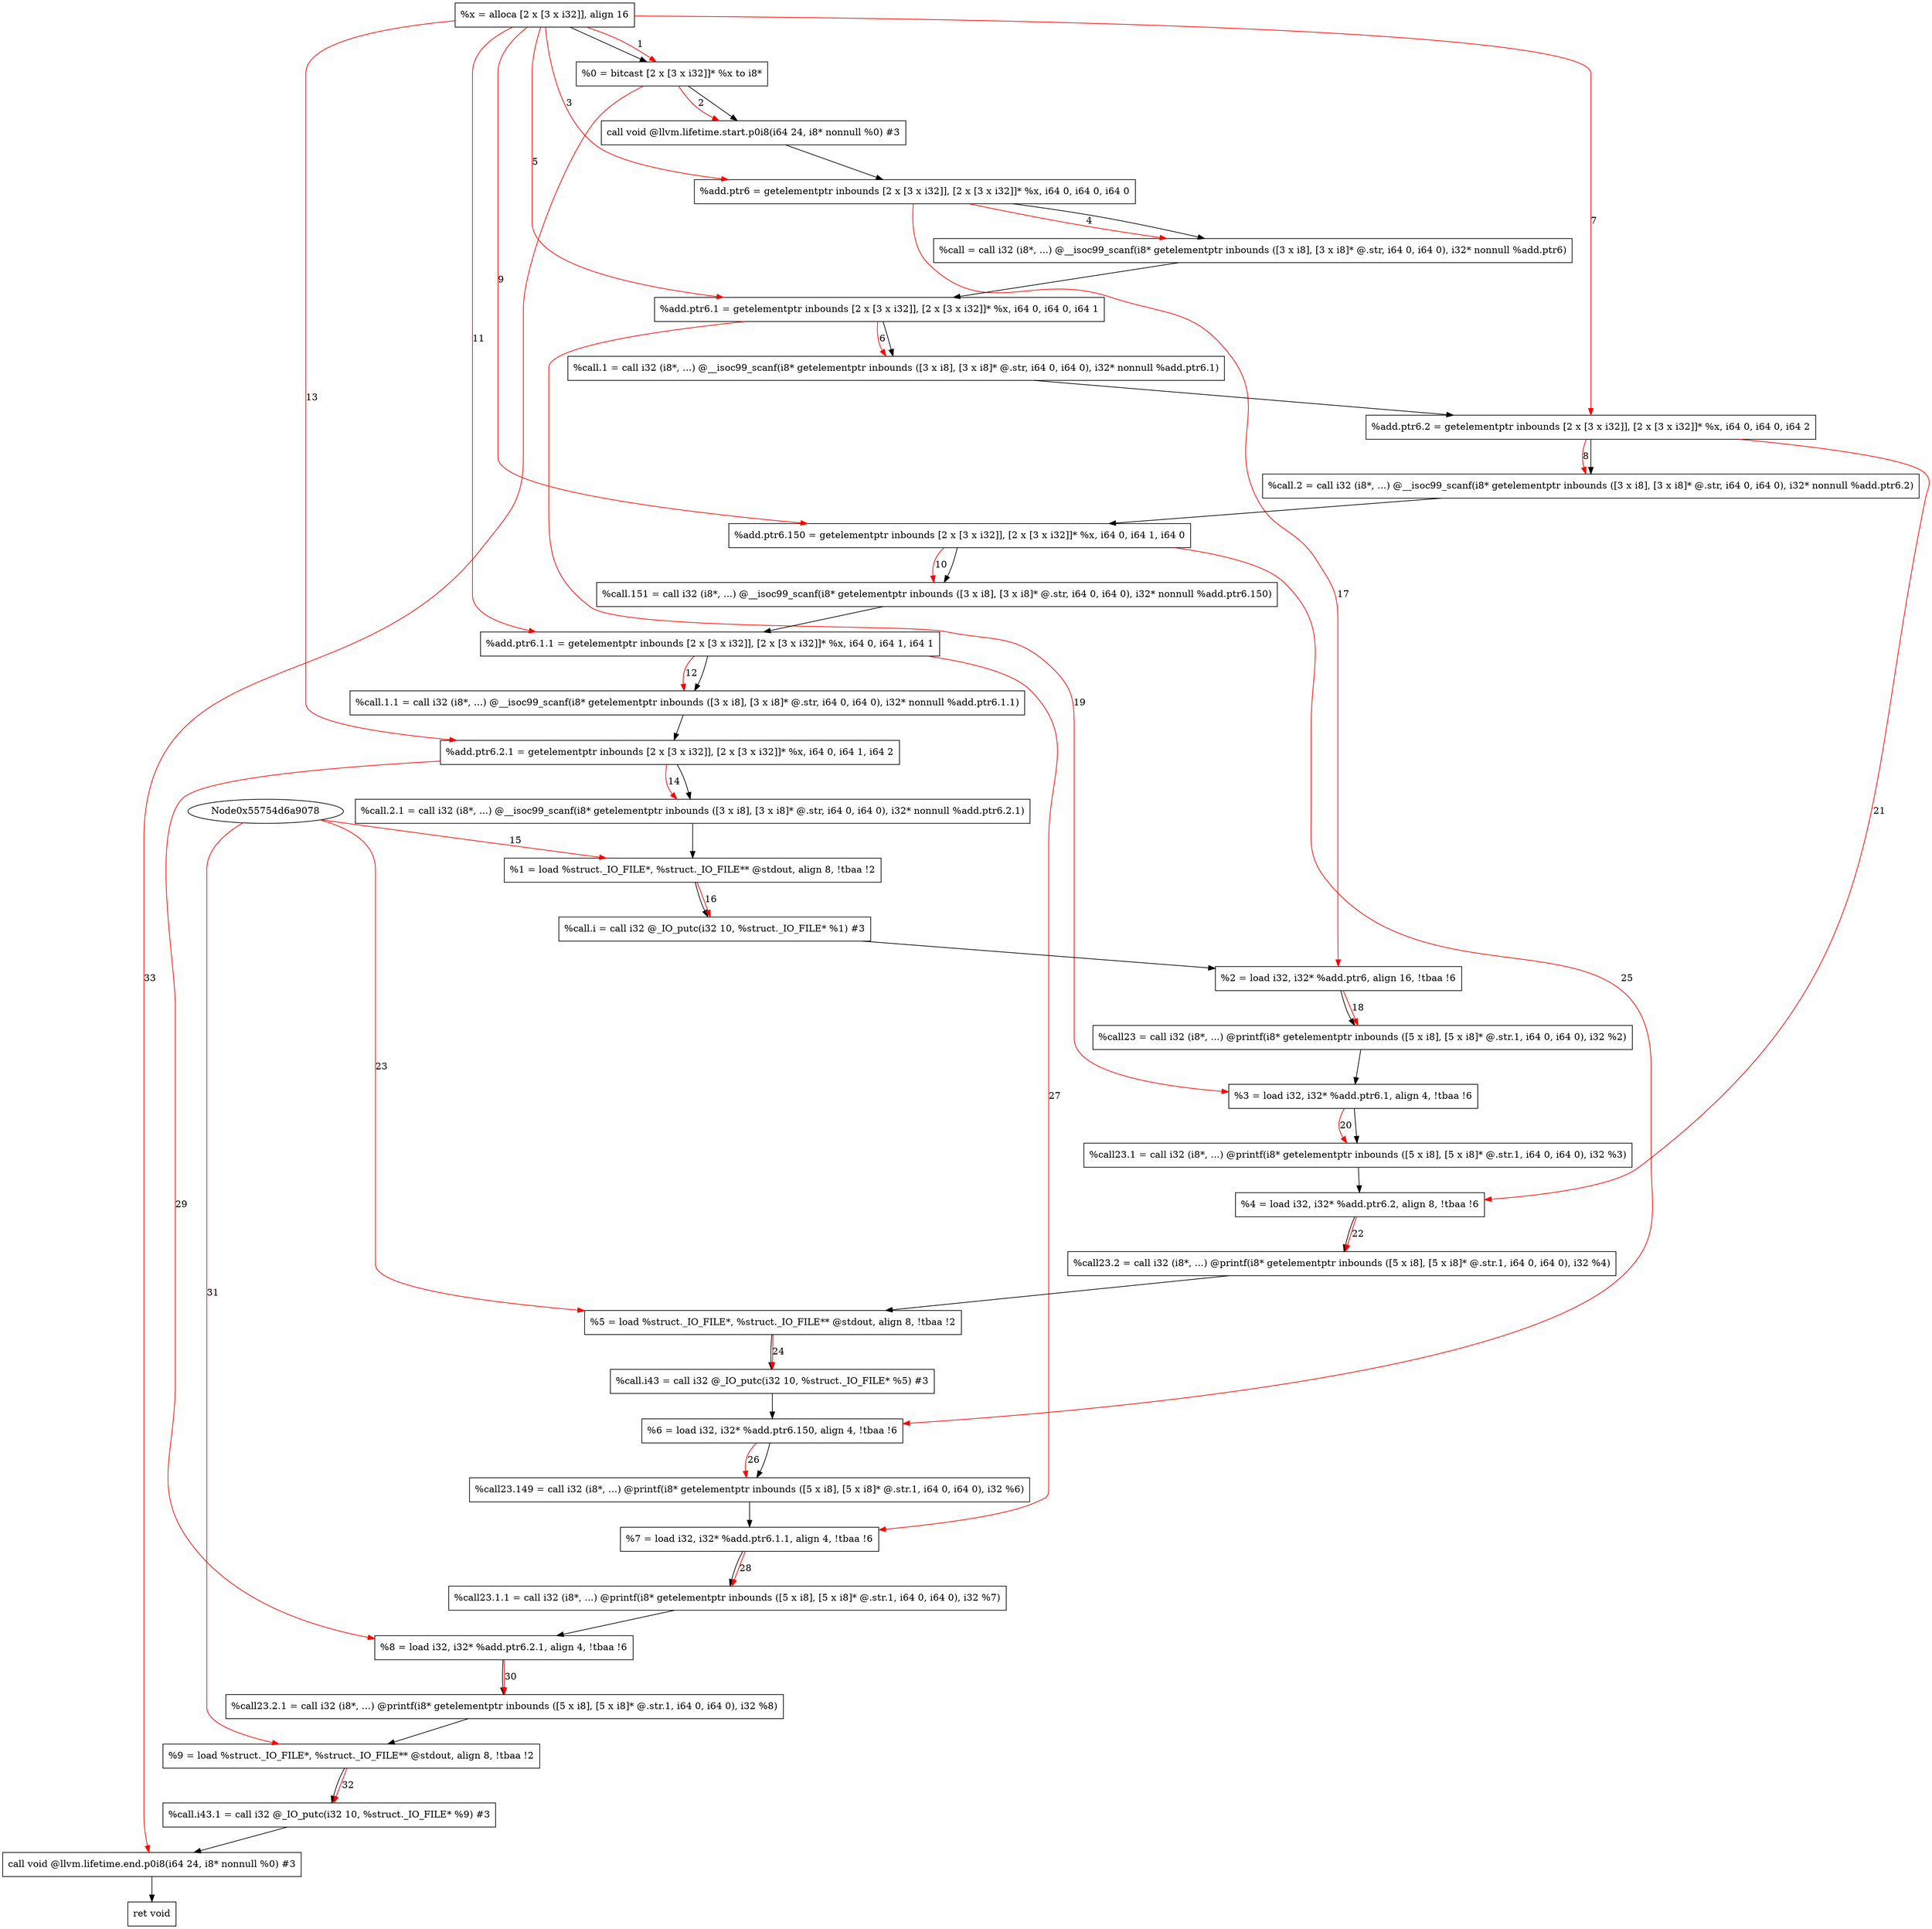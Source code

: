 digraph "CDFG for'func' function" {
	Node0x55754d6a9328[shape=record, label="  %x = alloca [2 x [3 x i32]], align 16"]
	Node0x55754d6a99e8[shape=record, label="  %0 = bitcast [2 x [3 x i32]]* %x to i8*"]
	Node0x55754d6a9e48[shape=record, label="  call void @llvm.lifetime.start.p0i8(i64 24, i8* nonnull %0) #3"]
	Node0x55754d6a9f70[shape=record, label="  %add.ptr6 = getelementptr inbounds [2 x [3 x i32]], [2 x [3 x i32]]* %x, i64 0, i64 0, i64 0"]
	Node0x55754d6aa388[shape=record, label="  %call = call i32 (i8*, ...) @__isoc99_scanf(i8* getelementptr inbounds ([3 x i8], [3 x i8]* @.str, i64 0, i64 0), i32* nonnull %add.ptr6)"]
	Node0x55754d6aa4c0[shape=record, label="  %add.ptr6.1 = getelementptr inbounds [2 x [3 x i32]], [2 x [3 x i32]]* %x, i64 0, i64 0, i64 1"]
	Node0x55754d6aa5a8[shape=record, label="  %call.1 = call i32 (i8*, ...) @__isoc99_scanf(i8* getelementptr inbounds ([3 x i8], [3 x i8]* @.str, i64 0, i64 0), i32* nonnull %add.ptr6.1)"]
	Node0x55754d6aa6e0[shape=record, label="  %add.ptr6.2 = getelementptr inbounds [2 x [3 x i32]], [2 x [3 x i32]]* %x, i64 0, i64 0, i64 2"]
	Node0x55754d6aa7c8[shape=record, label="  %call.2 = call i32 (i8*, ...) @__isoc99_scanf(i8* getelementptr inbounds ([3 x i8], [3 x i8]* @.str, i64 0, i64 0), i32* nonnull %add.ptr6.2)"]
	Node0x55754d6aa8d0[shape=record, label="  %add.ptr6.150 = getelementptr inbounds [2 x [3 x i32]], [2 x [3 x i32]]* %x, i64 0, i64 1, i64 0"]
	Node0x55754d6aa9b8[shape=record, label="  %call.151 = call i32 (i8*, ...) @__isoc99_scanf(i8* getelementptr inbounds ([3 x i8], [3 x i8]* @.str, i64 0, i64 0), i32* nonnull %add.ptr6.150)"]
	Node0x55754d6aaaf0[shape=record, label="  %add.ptr6.1.1 = getelementptr inbounds [2 x [3 x i32]], [2 x [3 x i32]]* %x, i64 0, i64 1, i64 1"]
	Node0x55754d6aabb8[shape=record, label="  %call.1.1 = call i32 (i8*, ...) @__isoc99_scanf(i8* getelementptr inbounds ([3 x i8], [3 x i8]* @.str, i64 0, i64 0), i32* nonnull %add.ptr6.1.1)"]
	Node0x55754d6aacf0[shape=record, label="  %add.ptr6.2.1 = getelementptr inbounds [2 x [3 x i32]], [2 x [3 x i32]]* %x, i64 0, i64 1, i64 2"]
	Node0x55754d6aaf58[shape=record, label="  %call.2.1 = call i32 (i8*, ...) @__isoc99_scanf(i8* getelementptr inbounds ([3 x i8], [3 x i8]* @.str, i64 0, i64 0), i32* nonnull %add.ptr6.2.1)"]
	Node0x55754d6ab048[shape=record, label="  %1 = load %struct._IO_FILE*, %struct._IO_FILE** @stdout, align 8, !tbaa !2"]
	Node0x55754d6ac0b8[shape=record, label="  %call.i = call i32 @_IO_putc(i32 10, %struct._IO_FILE* %1) #3"]
	Node0x55754d6ac178[shape=record, label="  %2 = load i32, i32* %add.ptr6, align 16, !tbaa !6"]
	Node0x55754d6ac3c8[shape=record, label="  %call23 = call i32 (i8*, ...) @printf(i8* getelementptr inbounds ([5 x i8], [5 x i8]* @.str.1, i64 0, i64 0), i32 %2)"]
	Node0x55754d6ac4a8[shape=record, label="  %3 = load i32, i32* %add.ptr6.1, align 4, !tbaa !6"]
	Node0x55754d6acb68[shape=record, label="  %call23.1 = call i32 (i8*, ...) @printf(i8* getelementptr inbounds ([5 x i8], [5 x i8]* @.str.1, i64 0, i64 0), i32 %3)"]
	Node0x55754d6acc58[shape=record, label="  %4 = load i32, i32* %add.ptr6.2, align 8, !tbaa !6"]
	Node0x55754d6acd38[shape=record, label="  %call23.2 = call i32 (i8*, ...) @printf(i8* getelementptr inbounds ([5 x i8], [5 x i8]* @.str.1, i64 0, i64 0), i32 %4)"]
	Node0x55754d6acdf8[shape=record, label="  %5 = load %struct._IO_FILE*, %struct._IO_FILE** @stdout, align 8, !tbaa !2"]
	Node0x55754d6ad4d8[shape=record, label="  %call.i43 = call i32 @_IO_putc(i32 10, %struct._IO_FILE* %5) #3"]
	Node0x55754d6ad5c8[shape=record, label="  %6 = load i32, i32* %add.ptr6.150, align 4, !tbaa !6"]
	Node0x55754d6ad658[shape=record, label="  %call23.149 = call i32 (i8*, ...) @printf(i8* getelementptr inbounds ([5 x i8], [5 x i8]* @.str.1, i64 0, i64 0), i32 %6)"]
	Node0x55754d6ad748[shape=record, label="  %7 = load i32, i32* %add.ptr6.1.1, align 4, !tbaa !6"]
	Node0x55754d6ad7d8[shape=record, label="  %call23.1.1 = call i32 (i8*, ...) @printf(i8* getelementptr inbounds ([5 x i8], [5 x i8]* @.str.1, i64 0, i64 0), i32 %7)"]
	Node0x55754d6ad8c8[shape=record, label="  %8 = load i32, i32* %add.ptr6.2.1, align 4, !tbaa !6"]
	Node0x55754d6ad9e8[shape=record, label="  %call23.2.1 = call i32 (i8*, ...) @printf(i8* getelementptr inbounds ([5 x i8], [5 x i8]* @.str.1, i64 0, i64 0), i32 %8)"]
	Node0x55754d6ada88[shape=record, label="  %9 = load %struct._IO_FILE*, %struct._IO_FILE** @stdout, align 8, !tbaa !2"]
	Node0x55754d6adb38[shape=record, label="  %call.i43.1 = call i32 @_IO_putc(i32 10, %struct._IO_FILE* %9) #3"]
	Node0x55754d6addf8[shape=record, label="  call void @llvm.lifetime.end.p0i8(i64 24, i8* nonnull %0) #3"]
	Node0x55754d6adea0[shape=record, label="  ret void"]
	Node0x55754d6a9328 -> Node0x55754d6a99e8
	Node0x55754d6a99e8 -> Node0x55754d6a9e48
	Node0x55754d6a9e48 -> Node0x55754d6a9f70
	Node0x55754d6a9f70 -> Node0x55754d6aa388
	Node0x55754d6aa388 -> Node0x55754d6aa4c0
	Node0x55754d6aa4c0 -> Node0x55754d6aa5a8
	Node0x55754d6aa5a8 -> Node0x55754d6aa6e0
	Node0x55754d6aa6e0 -> Node0x55754d6aa7c8
	Node0x55754d6aa7c8 -> Node0x55754d6aa8d0
	Node0x55754d6aa8d0 -> Node0x55754d6aa9b8
	Node0x55754d6aa9b8 -> Node0x55754d6aaaf0
	Node0x55754d6aaaf0 -> Node0x55754d6aabb8
	Node0x55754d6aabb8 -> Node0x55754d6aacf0
	Node0x55754d6aacf0 -> Node0x55754d6aaf58
	Node0x55754d6aaf58 -> Node0x55754d6ab048
	Node0x55754d6ab048 -> Node0x55754d6ac0b8
	Node0x55754d6ac0b8 -> Node0x55754d6ac178
	Node0x55754d6ac178 -> Node0x55754d6ac3c8
	Node0x55754d6ac3c8 -> Node0x55754d6ac4a8
	Node0x55754d6ac4a8 -> Node0x55754d6acb68
	Node0x55754d6acb68 -> Node0x55754d6acc58
	Node0x55754d6acc58 -> Node0x55754d6acd38
	Node0x55754d6acd38 -> Node0x55754d6acdf8
	Node0x55754d6acdf8 -> Node0x55754d6ad4d8
	Node0x55754d6ad4d8 -> Node0x55754d6ad5c8
	Node0x55754d6ad5c8 -> Node0x55754d6ad658
	Node0x55754d6ad658 -> Node0x55754d6ad748
	Node0x55754d6ad748 -> Node0x55754d6ad7d8
	Node0x55754d6ad7d8 -> Node0x55754d6ad8c8
	Node0x55754d6ad8c8 -> Node0x55754d6ad9e8
	Node0x55754d6ad9e8 -> Node0x55754d6ada88
	Node0x55754d6ada88 -> Node0x55754d6adb38
	Node0x55754d6adb38 -> Node0x55754d6addf8
	Node0x55754d6addf8 -> Node0x55754d6adea0
edge [color=red]
	Node0x55754d6a9328 -> Node0x55754d6a99e8[label="1"]
	Node0x55754d6a99e8 -> Node0x55754d6a9e48[label="2"]
	Node0x55754d6a9328 -> Node0x55754d6a9f70[label="3"]
	Node0x55754d6a9f70 -> Node0x55754d6aa388[label="4"]
	Node0x55754d6a9328 -> Node0x55754d6aa4c0[label="5"]
	Node0x55754d6aa4c0 -> Node0x55754d6aa5a8[label="6"]
	Node0x55754d6a9328 -> Node0x55754d6aa6e0[label="7"]
	Node0x55754d6aa6e0 -> Node0x55754d6aa7c8[label="8"]
	Node0x55754d6a9328 -> Node0x55754d6aa8d0[label="9"]
	Node0x55754d6aa8d0 -> Node0x55754d6aa9b8[label="10"]
	Node0x55754d6a9328 -> Node0x55754d6aaaf0[label="11"]
	Node0x55754d6aaaf0 -> Node0x55754d6aabb8[label="12"]
	Node0x55754d6a9328 -> Node0x55754d6aacf0[label="13"]
	Node0x55754d6aacf0 -> Node0x55754d6aaf58[label="14"]
	Node0x55754d6a9078 -> Node0x55754d6ab048[label="15"]
	Node0x55754d6ab048 -> Node0x55754d6ac0b8[label="16"]
	Node0x55754d6a9f70 -> Node0x55754d6ac178[label="17"]
	Node0x55754d6ac178 -> Node0x55754d6ac3c8[label="18"]
	Node0x55754d6aa4c0 -> Node0x55754d6ac4a8[label="19"]
	Node0x55754d6ac4a8 -> Node0x55754d6acb68[label="20"]
	Node0x55754d6aa6e0 -> Node0x55754d6acc58[label="21"]
	Node0x55754d6acc58 -> Node0x55754d6acd38[label="22"]
	Node0x55754d6a9078 -> Node0x55754d6acdf8[label="23"]
	Node0x55754d6acdf8 -> Node0x55754d6ad4d8[label="24"]
	Node0x55754d6aa8d0 -> Node0x55754d6ad5c8[label="25"]
	Node0x55754d6ad5c8 -> Node0x55754d6ad658[label="26"]
	Node0x55754d6aaaf0 -> Node0x55754d6ad748[label="27"]
	Node0x55754d6ad748 -> Node0x55754d6ad7d8[label="28"]
	Node0x55754d6aacf0 -> Node0x55754d6ad8c8[label="29"]
	Node0x55754d6ad8c8 -> Node0x55754d6ad9e8[label="30"]
	Node0x55754d6a9078 -> Node0x55754d6ada88[label="31"]
	Node0x55754d6ada88 -> Node0x55754d6adb38[label="32"]
	Node0x55754d6a99e8 -> Node0x55754d6addf8[label="33"]
}
